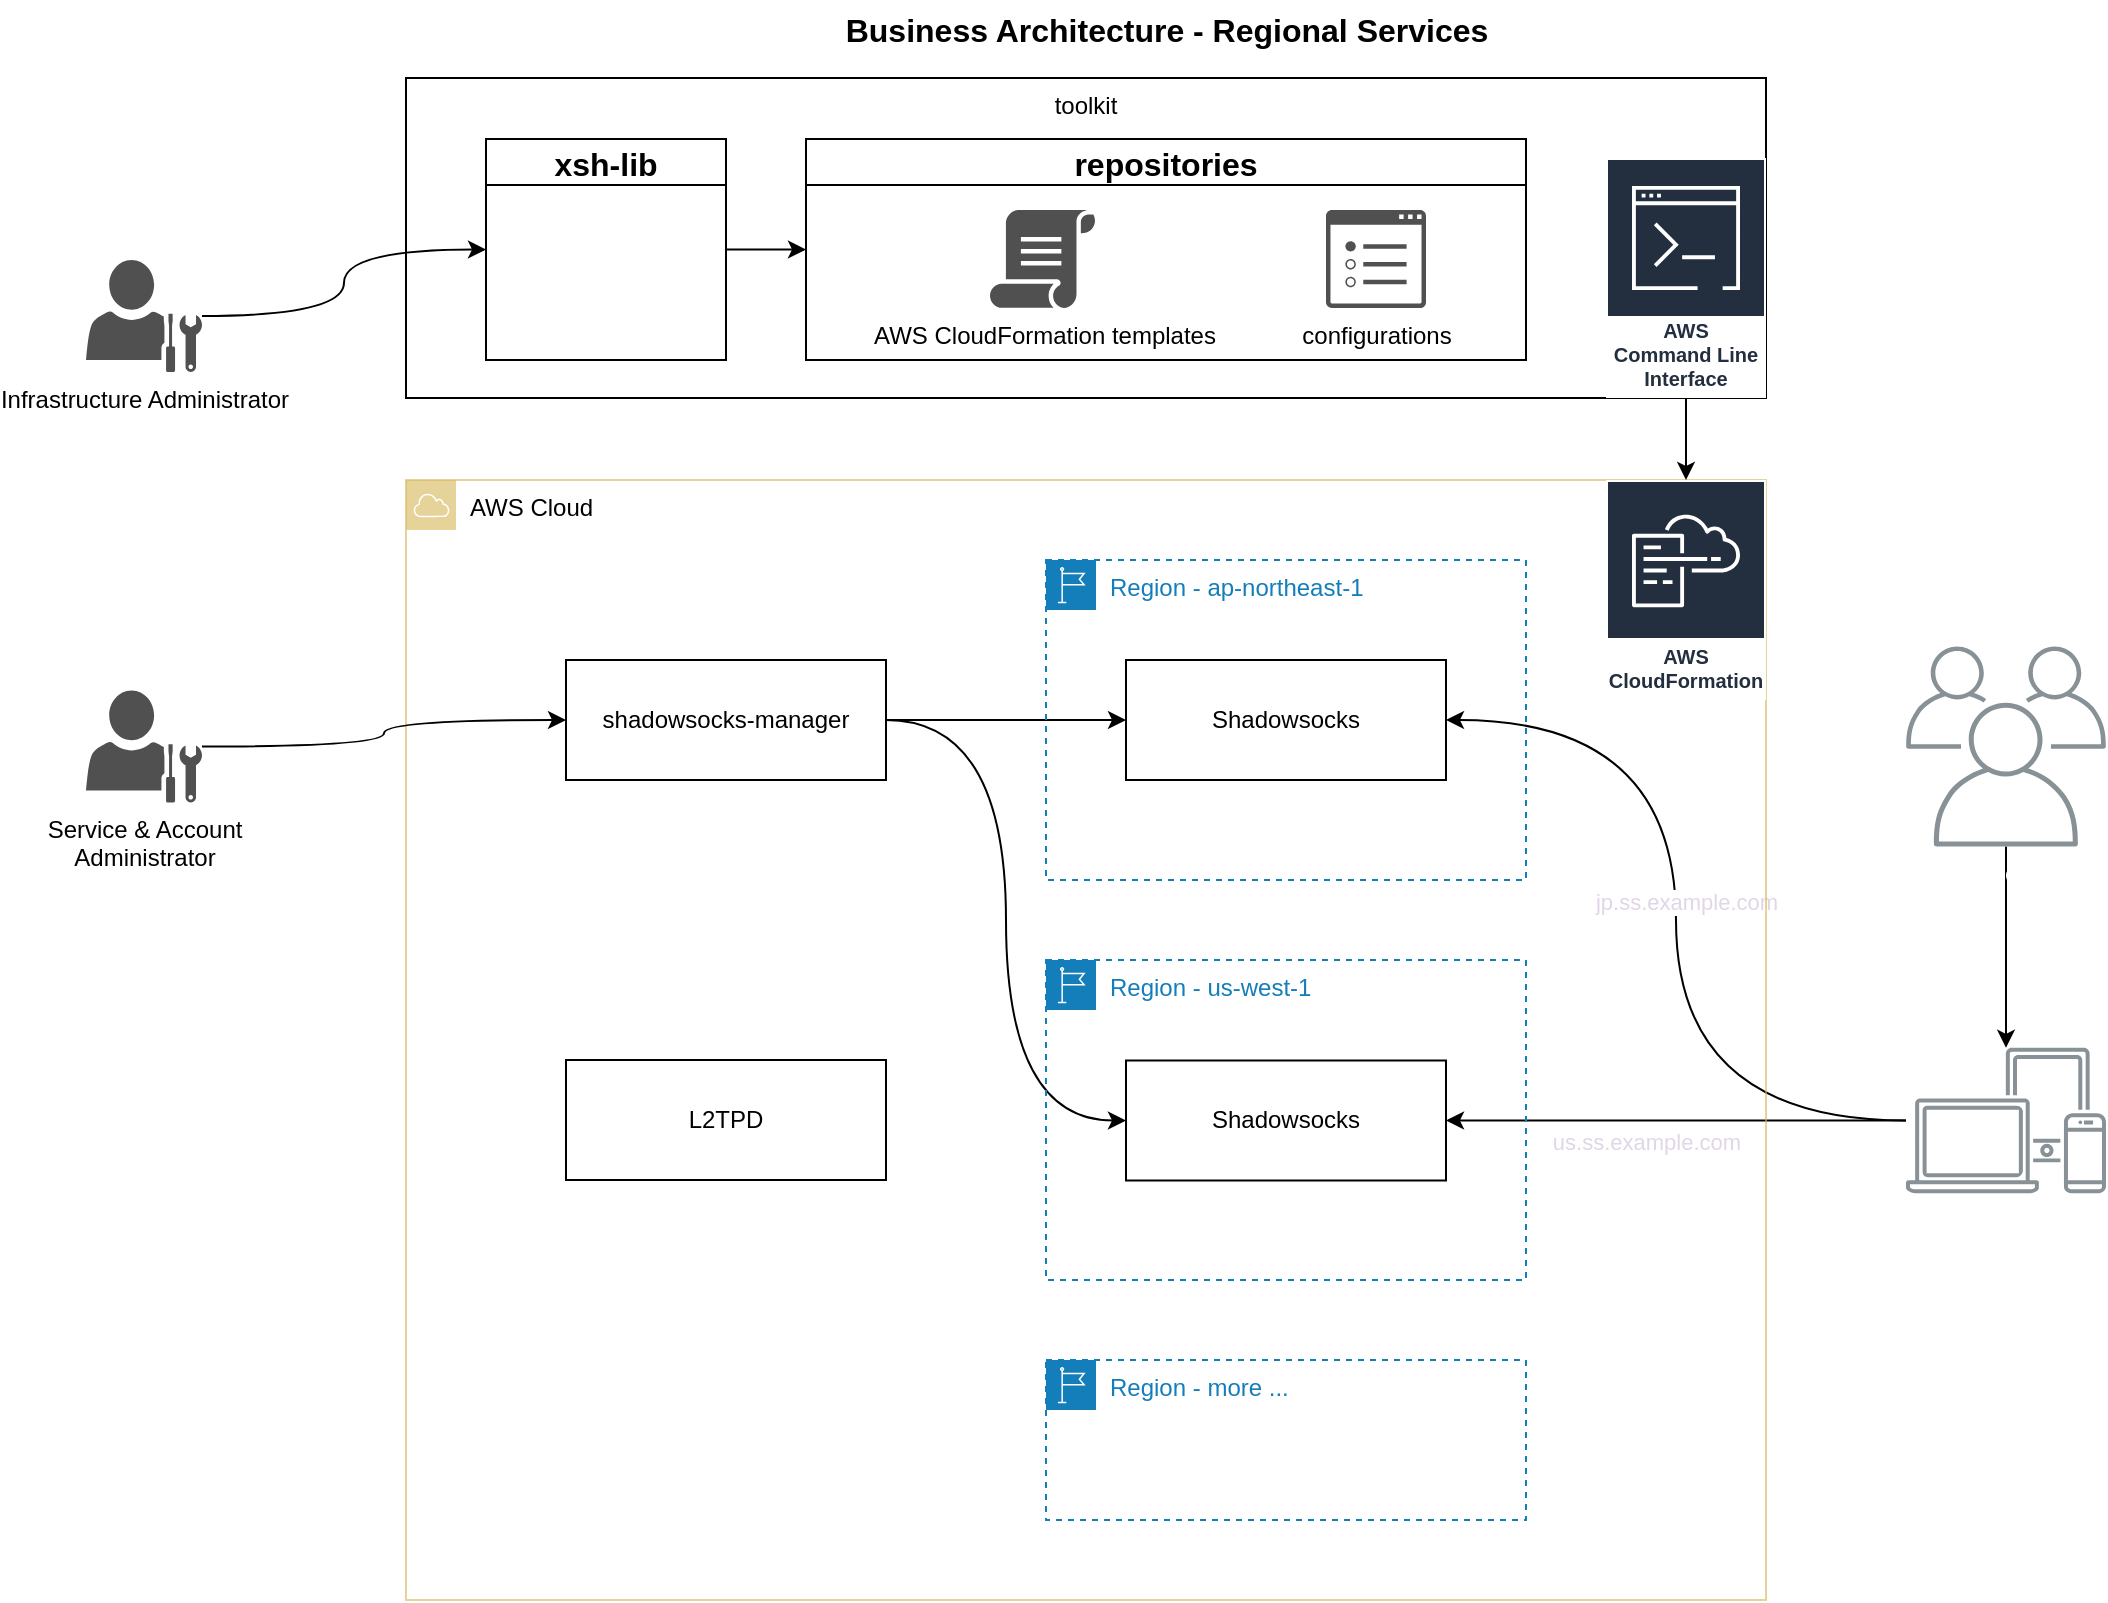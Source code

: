 <mxfile>
    <diagram id="Hm3814gNDC9atg2mfBJW" name="Page-1">
        <mxGraphModel dx="749" dy="772" grid="1" gridSize="10" guides="1" tooltips="1" connect="1" arrows="1" fold="1" page="1" pageScale="1" pageWidth="1169" pageHeight="827" background="none" math="0" shadow="0">
            <root>
                <mxCell id="0"/>
                <mxCell id="1" parent="0"/>
                <mxCell id="52" value="toolkit" style="rounded=0;whiteSpace=wrap;html=1;verticalAlign=top;fillColor=none;" parent="1" vertex="1">
                    <mxGeometry x="240" y="39" width="680" height="160" as="geometry"/>
                </mxCell>
                <mxCell id="109" value="repositories" style="swimlane;fontSize=16;" parent="1" vertex="1">
                    <mxGeometry x="440" y="69.5" width="360" height="110.5" as="geometry"/>
                </mxCell>
                <mxCell id="50" value="AWS CloudFormation templates" style="pointerEvents=1;shadow=0;dashed=0;html=1;strokeColor=none;fillColor=#505050;labelPosition=center;verticalLabelPosition=bottom;verticalAlign=top;outlineConnect=0;align=center;shape=mxgraph.office.concepts.script;rounded=0;" parent="109" vertex="1">
                    <mxGeometry x="92" y="35.5" width="53" height="49" as="geometry"/>
                </mxCell>
                <mxCell id="55" value="configurations" style="pointerEvents=1;shadow=0;dashed=0;html=1;strokeColor=none;fillColor=#505050;labelPosition=center;verticalLabelPosition=bottom;verticalAlign=top;outlineConnect=0;align=center;shape=mxgraph.office.concepts.properties;rounded=0;" parent="109" vertex="1">
                    <mxGeometry x="260" y="35.5" width="50" height="49" as="geometry"/>
                </mxCell>
                <mxCell id="28" style="edgeStyle=orthogonalEdgeStyle;html=1;jumpStyle=arc;curved=1;rounded=0;" parent="1" source="24" target="25" edge="1">
                    <mxGeometry relative="1" as="geometry"/>
                </mxCell>
                <mxCell id="24" value="&lt;font color=&quot;#ffffff&quot;&gt;Users&lt;/font&gt;" style="outlineConnect=0;gradientColor=none;fontColor=#545B64;strokeColor=none;fillColor=#879196;dashed=0;verticalLabelPosition=bottom;verticalAlign=top;align=center;html=1;fontSize=12;fontStyle=0;aspect=fixed;shape=mxgraph.aws4.illustration_users;pointerEvents=1;rounded=0;" parent="1" vertex="1">
                    <mxGeometry x="990" y="323.25" width="100" height="100" as="geometry"/>
                </mxCell>
                <mxCell id="29" style="edgeStyle=orthogonalEdgeStyle;html=1;entryX=1;entryY=0.5;entryDx=0;entryDy=0;jumpStyle=arc;curved=1;rounded=0;" parent="1" source="25" target="3" edge="1">
                    <mxGeometry relative="1" as="geometry"/>
                </mxCell>
                <mxCell id="123" value="jp.ss.example.com" style="edgeLabel;html=1;align=center;verticalAlign=middle;resizable=0;points=[];fontColor=#E1D5E7;" parent="29" vertex="1" connectable="0">
                    <mxGeometry x="-0.726" y="-10" relative="1" as="geometry">
                        <mxPoint x="-51" y="-100" as="offset"/>
                    </mxGeometry>
                </mxCell>
                <mxCell id="30" style="edgeStyle=orthogonalEdgeStyle;html=1;entryX=1;entryY=0.5;entryDx=0;entryDy=0;jumpStyle=arc;curved=1;rounded=0;" parent="1" source="25" target="21" edge="1">
                    <mxGeometry relative="1" as="geometry"/>
                </mxCell>
                <mxCell id="124" value="us.ss.example.com" style="edgeLabel;html=1;align=center;verticalAlign=middle;resizable=0;points=[];fontColor=#E1D5E7;" parent="30" vertex="1" connectable="0">
                    <mxGeometry x="-0.513" y="3" relative="1" as="geometry">
                        <mxPoint x="-74" y="7" as="offset"/>
                    </mxGeometry>
                </mxCell>
                <mxCell id="25" value="&lt;font color=&quot;#ffffff&quot;&gt;Devices&lt;/font&gt;" style="outlineConnect=0;gradientColor=none;fontColor=#545B64;strokeColor=none;fillColor=#879196;dashed=0;verticalLabelPosition=bottom;verticalAlign=top;align=center;html=1;fontSize=12;fontStyle=0;aspect=fixed;shape=mxgraph.aws4.illustration_devices;pointerEvents=1;rounded=0;" parent="1" vertex="1">
                    <mxGeometry x="990" y="523.75" width="100" height="73" as="geometry"/>
                </mxCell>
                <mxCell id="34" value="AWS Cloud" style="outlineConnect=0;html=1;whiteSpace=wrap;fontSize=12;fontStyle=0;shape=mxgraph.aws4.group;grIcon=mxgraph.aws4.group_aws_cloud;strokeColor=#d6b656;fillColor=none;verticalAlign=top;align=left;spacingLeft=30;dashed=0;rounded=0;opacity=60;" parent="1" vertex="1">
                    <mxGeometry x="240" y="240" width="680" height="560" as="geometry"/>
                </mxCell>
                <mxCell id="41" value="AWS CloudFormation" style="outlineConnect=0;fontColor=#232F3E;gradientColor=none;strokeColor=#ffffff;fillColor=#232F3E;dashed=0;verticalLabelPosition=middle;verticalAlign=bottom;align=center;html=1;whiteSpace=wrap;fontSize=10;fontStyle=1;spacing=3;shape=mxgraph.aws4.productIcon;prIcon=mxgraph.aws4.cloudformation;rounded=0;" parent="1" vertex="1">
                    <mxGeometry x="840" y="240" width="80" height="110" as="geometry"/>
                </mxCell>
                <mxCell id="117" style="edgeStyle=orthogonalEdgeStyle;curved=1;html=1;entryX=0;entryY=0.5;entryDx=0;entryDy=0;fontSize=16;" parent="1" source="42" target="110" edge="1">
                    <mxGeometry relative="1" as="geometry"/>
                </mxCell>
                <mxCell id="42" value="Infrastructure Administrator" style="pointerEvents=1;shadow=0;dashed=0;html=1;strokeColor=none;fillColor=#505050;labelPosition=center;verticalLabelPosition=bottom;verticalAlign=top;outlineConnect=0;align=center;shape=mxgraph.office.users.administrator;rounded=0;" parent="1" vertex="1">
                    <mxGeometry x="80" y="130" width="58" height="56" as="geometry"/>
                </mxCell>
                <mxCell id="45" style="edgeStyle=orthogonalEdgeStyle;curved=1;jumpStyle=arc;html=1;rounded=0;" parent="1" source="44" target="5" edge="1">
                    <mxGeometry relative="1" as="geometry"/>
                </mxCell>
                <mxCell id="44" value="Service &amp;amp; Account&lt;br&gt;Administrator" style="pointerEvents=1;shadow=0;dashed=0;html=1;strokeColor=none;fillColor=#505050;labelPosition=center;verticalLabelPosition=bottom;verticalAlign=top;outlineConnect=0;align=center;shape=mxgraph.office.users.administrator;rounded=0;" parent="1" vertex="1">
                    <mxGeometry x="80" y="345.25" width="58" height="56" as="geometry"/>
                </mxCell>
                <mxCell id="46" style="edgeStyle=orthogonalEdgeStyle;curved=1;jumpStyle=arc;html=1;rounded=0;" parent="1" source="5" target="3" edge="1">
                    <mxGeometry relative="1" as="geometry"/>
                </mxCell>
                <mxCell id="47" style="edgeStyle=orthogonalEdgeStyle;curved=1;jumpStyle=arc;html=1;entryX=0;entryY=0.5;entryDx=0;entryDy=0;rounded=0;" parent="1" source="5" target="21" edge="1">
                    <mxGeometry relative="1" as="geometry"/>
                </mxCell>
                <mxCell id="107" style="edgeStyle=orthogonalEdgeStyle;curved=1;html=1;fontSize=16;" parent="1" source="35" target="41" edge="1">
                    <mxGeometry relative="1" as="geometry"/>
                </mxCell>
                <mxCell id="35" value="AWS&#10;Command Line Interface" style="outlineConnect=0;fontColor=#232F3E;gradientColor=none;strokeColor=#ffffff;fillColor=#232F3E;dashed=0;verticalLabelPosition=middle;verticalAlign=bottom;align=center;html=1;whiteSpace=wrap;fontSize=10;fontStyle=1;spacing=3;shape=mxgraph.aws4.productIcon;prIcon=mxgraph.aws4.command_line_interface;rounded=0;" parent="1" vertex="1">
                    <mxGeometry x="840" y="79" width="80" height="120" as="geometry"/>
                </mxCell>
                <mxCell id="97" value="Business Architecture - Regional Services" style="text;strokeColor=none;align=center;fillColor=none;html=1;verticalAlign=middle;whiteSpace=wrap;rounded=0;fontSize=16;fontStyle=1;" parent="1" vertex="1">
                    <mxGeometry x="417.5" width="405" height="30" as="geometry"/>
                </mxCell>
                <mxCell id="113" style="edgeStyle=orthogonalEdgeStyle;curved=1;html=1;entryX=0;entryY=0.5;entryDx=0;entryDy=0;fontSize=16;" parent="1" source="110" target="109" edge="1">
                    <mxGeometry relative="1" as="geometry"/>
                </mxCell>
                <mxCell id="110" value="xsh-lib" style="swimlane;fontSize=16;" parent="1" vertex="1">
                    <mxGeometry x="280" y="69.5" width="120" height="110.5" as="geometry"/>
                </mxCell>
                <mxCell id="2" value="L2TPD" style="rounded=0;whiteSpace=wrap;html=1;" parent="1" vertex="1">
                    <mxGeometry x="320" y="530" width="160" height="60" as="geometry"/>
                </mxCell>
                <mxCell id="5" value="shadowsocks-manager" style="rounded=0;whiteSpace=wrap;html=1;" parent="1" vertex="1">
                    <mxGeometry x="320" y="330" width="160" height="60" as="geometry"/>
                </mxCell>
                <mxCell id="3" value="Shadowsocks" style="rounded=0;whiteSpace=wrap;html=1;" parent="1" vertex="1">
                    <mxGeometry x="600" y="330" width="160" height="60" as="geometry"/>
                </mxCell>
                <mxCell id="21" value="Shadowsocks" style="rounded=0;whiteSpace=wrap;html=1;" parent="1" vertex="1">
                    <mxGeometry x="600" y="530.25" width="160" height="60" as="geometry"/>
                </mxCell>
                <mxCell id="125" value="Region - ap-northeast-1" style="points=[[0,0],[0.25,0],[0.5,0],[0.75,0],[1,0],[1,0.25],[1,0.5],[1,0.75],[1,1],[0.75,1],[0.5,1],[0.25,1],[0,1],[0,0.75],[0,0.5],[0,0.25]];outlineConnect=0;gradientColor=none;html=1;whiteSpace=wrap;fontSize=12;fontStyle=0;container=1;pointerEvents=0;collapsible=0;recursiveResize=0;shape=mxgraph.aws4.group;grIcon=mxgraph.aws4.group_region;strokeColor=#147EBA;fillColor=none;verticalAlign=top;align=left;spacingLeft=30;fontColor=#147EBA;dashed=1;" vertex="1" parent="1">
                    <mxGeometry x="560" y="280" width="240" height="160" as="geometry"/>
                </mxCell>
                <mxCell id="126" value="Region - us-west-1" style="points=[[0,0],[0.25,0],[0.5,0],[0.75,0],[1,0],[1,0.25],[1,0.5],[1,0.75],[1,1],[0.75,1],[0.5,1],[0.25,1],[0,1],[0,0.75],[0,0.5],[0,0.25]];outlineConnect=0;gradientColor=none;html=1;whiteSpace=wrap;fontSize=12;fontStyle=0;container=1;pointerEvents=0;collapsible=0;recursiveResize=0;shape=mxgraph.aws4.group;grIcon=mxgraph.aws4.group_region;strokeColor=#147EBA;fillColor=none;verticalAlign=top;align=left;spacingLeft=30;fontColor=#147EBA;dashed=1;" vertex="1" parent="1">
                    <mxGeometry x="560" y="480" width="240" height="160" as="geometry"/>
                </mxCell>
                <mxCell id="127" value="Region - more ..." style="points=[[0,0],[0.25,0],[0.5,0],[0.75,0],[1,0],[1,0.25],[1,0.5],[1,0.75],[1,1],[0.75,1],[0.5,1],[0.25,1],[0,1],[0,0.75],[0,0.5],[0,0.25]];outlineConnect=0;gradientColor=none;html=1;whiteSpace=wrap;fontSize=12;fontStyle=0;container=1;pointerEvents=0;collapsible=0;recursiveResize=0;shape=mxgraph.aws4.group;grIcon=mxgraph.aws4.group_region;strokeColor=#147EBA;fillColor=none;verticalAlign=top;align=left;spacingLeft=30;fontColor=#147EBA;dashed=1;" vertex="1" parent="126">
                    <mxGeometry y="200" width="240" height="80" as="geometry"/>
                </mxCell>
            </root>
        </mxGraphModel>
    </diagram>
</mxfile>